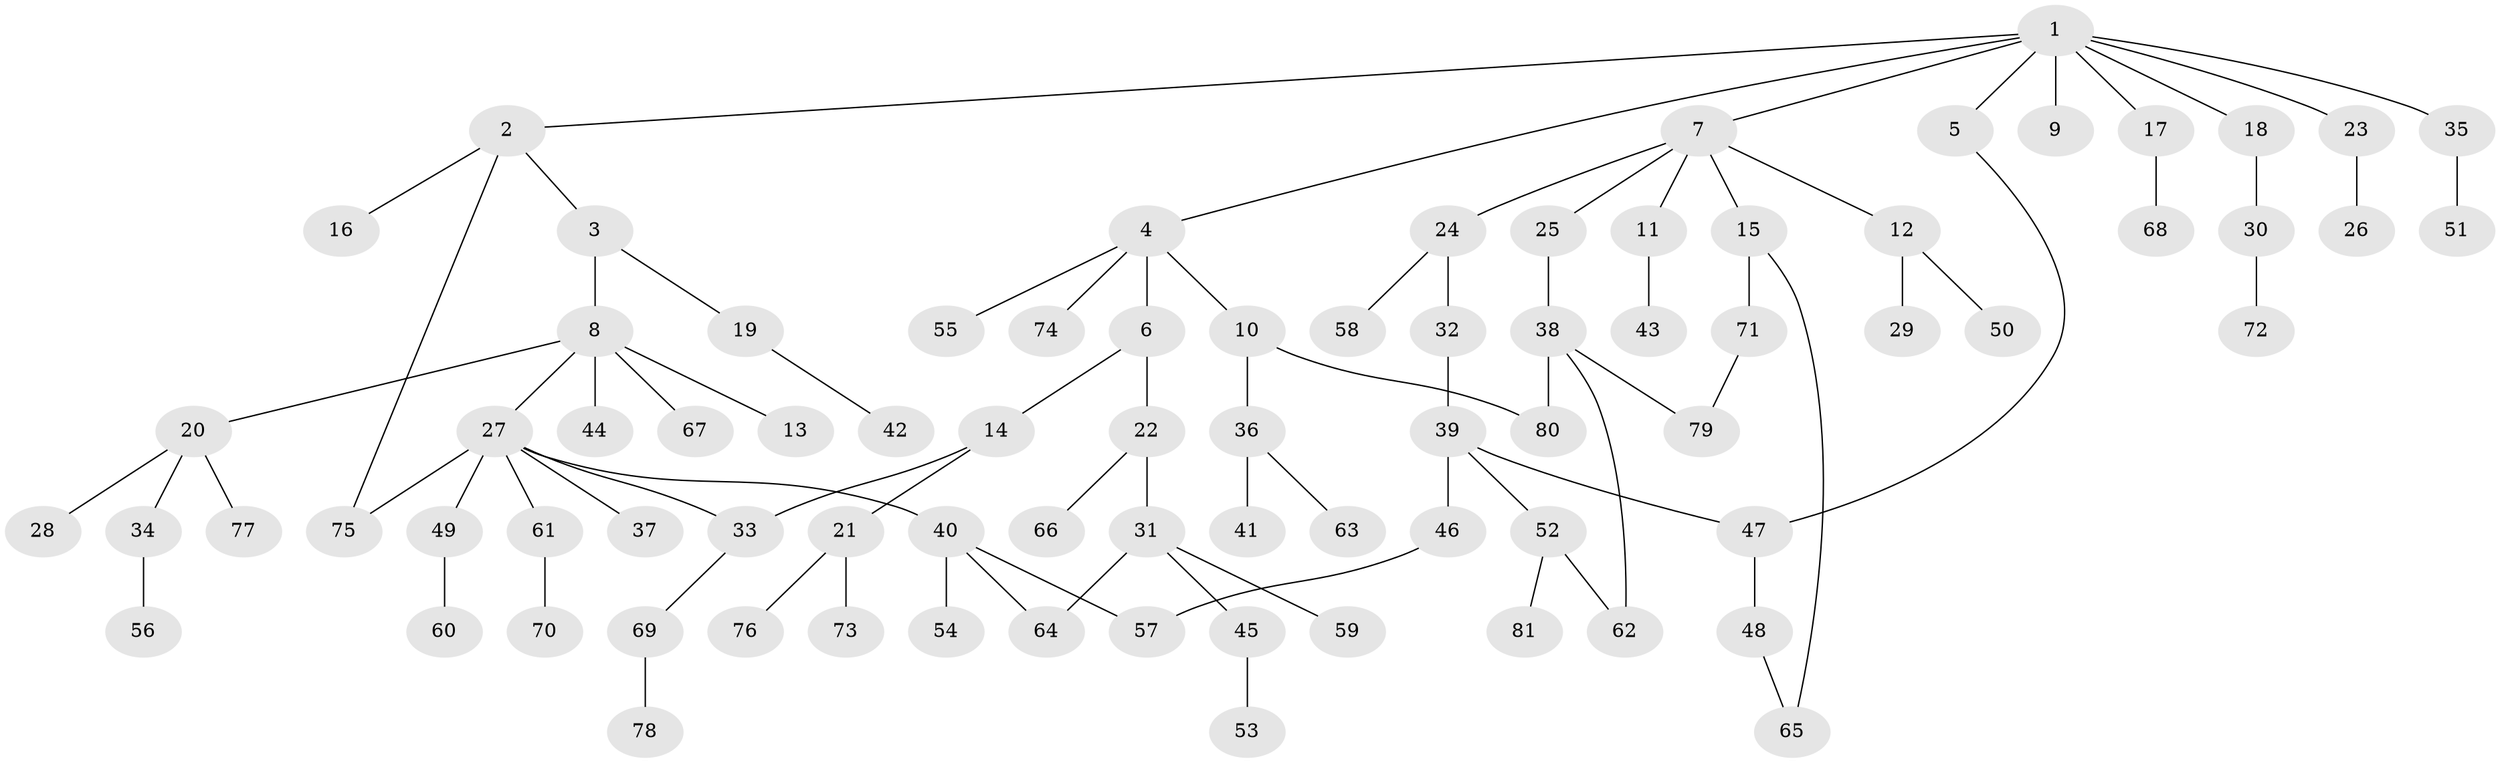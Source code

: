 // coarse degree distribution, {13: 0.019230769230769232, 4: 0.11538461538461539, 3: 0.11538461538461539, 5: 0.038461538461538464, 1: 0.4807692307692308, 2: 0.21153846153846154, 8: 0.019230769230769232}
// Generated by graph-tools (version 1.1) at 2025/41/03/06/25 10:41:26]
// undirected, 81 vertices, 89 edges
graph export_dot {
graph [start="1"]
  node [color=gray90,style=filled];
  1;
  2;
  3;
  4;
  5;
  6;
  7;
  8;
  9;
  10;
  11;
  12;
  13;
  14;
  15;
  16;
  17;
  18;
  19;
  20;
  21;
  22;
  23;
  24;
  25;
  26;
  27;
  28;
  29;
  30;
  31;
  32;
  33;
  34;
  35;
  36;
  37;
  38;
  39;
  40;
  41;
  42;
  43;
  44;
  45;
  46;
  47;
  48;
  49;
  50;
  51;
  52;
  53;
  54;
  55;
  56;
  57;
  58;
  59;
  60;
  61;
  62;
  63;
  64;
  65;
  66;
  67;
  68;
  69;
  70;
  71;
  72;
  73;
  74;
  75;
  76;
  77;
  78;
  79;
  80;
  81;
  1 -- 2;
  1 -- 4;
  1 -- 5;
  1 -- 7;
  1 -- 9;
  1 -- 17;
  1 -- 18;
  1 -- 23;
  1 -- 35;
  2 -- 3;
  2 -- 16;
  2 -- 75;
  3 -- 8;
  3 -- 19;
  4 -- 6;
  4 -- 10;
  4 -- 55;
  4 -- 74;
  5 -- 47;
  6 -- 14;
  6 -- 22;
  7 -- 11;
  7 -- 12;
  7 -- 15;
  7 -- 24;
  7 -- 25;
  8 -- 13;
  8 -- 20;
  8 -- 27;
  8 -- 44;
  8 -- 67;
  10 -- 36;
  10 -- 80;
  11 -- 43;
  12 -- 29;
  12 -- 50;
  14 -- 21;
  14 -- 33;
  15 -- 71;
  15 -- 65;
  17 -- 68;
  18 -- 30;
  19 -- 42;
  20 -- 28;
  20 -- 34;
  20 -- 77;
  21 -- 73;
  21 -- 76;
  22 -- 31;
  22 -- 66;
  23 -- 26;
  24 -- 32;
  24 -- 58;
  25 -- 38;
  27 -- 37;
  27 -- 40;
  27 -- 49;
  27 -- 61;
  27 -- 75;
  27 -- 33;
  30 -- 72;
  31 -- 45;
  31 -- 59;
  31 -- 64;
  32 -- 39;
  33 -- 69;
  34 -- 56;
  35 -- 51;
  36 -- 41;
  36 -- 63;
  38 -- 62;
  38 -- 79;
  38 -- 80;
  39 -- 46;
  39 -- 47;
  39 -- 52;
  40 -- 54;
  40 -- 57;
  40 -- 64;
  45 -- 53;
  46 -- 57;
  47 -- 48;
  48 -- 65;
  49 -- 60;
  52 -- 81;
  52 -- 62;
  61 -- 70;
  69 -- 78;
  71 -- 79;
}
